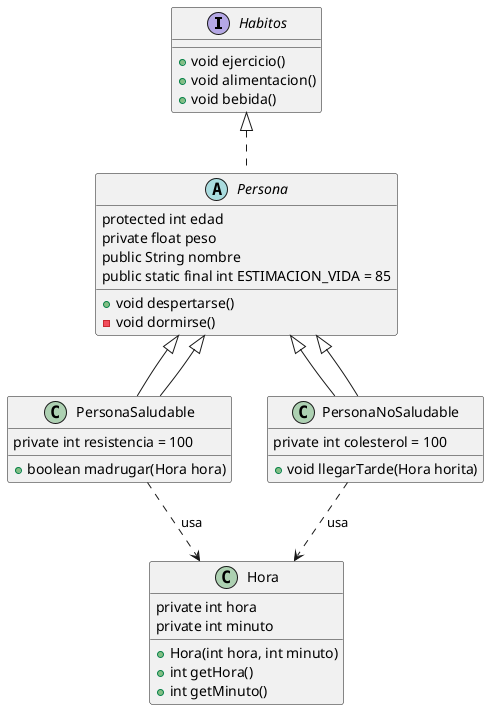 @startuml

interface Habitos {
    +void ejercicio()
    +void alimentacion()
    +void bebida()
}

abstract class Persona implements Habitos {
    protected int edad
    private float peso
    public String nombre
    public static final int ESTIMACION_VIDA = 85

    +void despertarse()
    -void dormirse()
}

class PersonaSaludable extends Persona {
    private int resistencia = 100
    +boolean madrugar(Hora hora)
}

class PersonaNoSaludable extends Persona {
    private int colesterol = 100
    +void llegarTarde(Hora horita)
}

class Hora {
    private int hora
    private int minuto

    +Hora(int hora, int minuto)
    +int getHora()
    +int getMinuto()
}

PersonaSaludable --|> Persona
PersonaNoSaludable --|> Persona

PersonaSaludable ..> Hora : usa
PersonaNoSaludable ..> Hora : usa

@enduml
